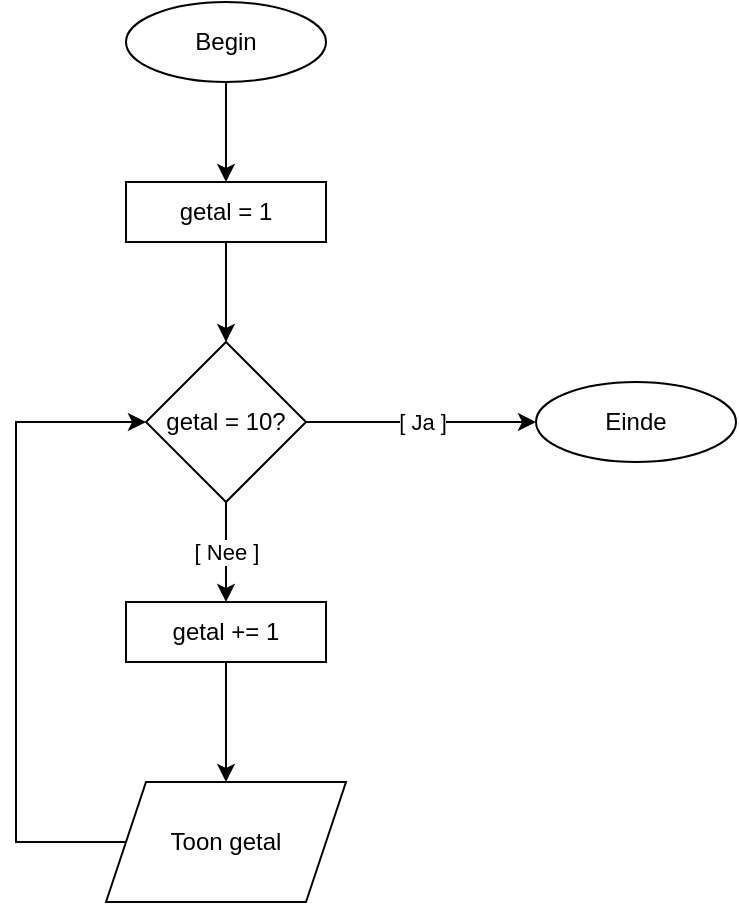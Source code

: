 <mxfile version="13.9.9" type="device"><diagram id="NNAznURp8jZjr2mRWtvF" name="Page-1"><mxGraphModel dx="1146" dy="561" grid="1" gridSize="10" guides="1" tooltips="1" connect="1" arrows="1" fold="1" page="1" pageScale="1" pageWidth="850" pageHeight="1100" math="0" shadow="0"><root><mxCell id="0"/><mxCell id="1" parent="0"/><mxCell id="-2gaLgscS73avK8dMjV5-4" style="edgeStyle=orthogonalEdgeStyle;rounded=0;orthogonalLoop=1;jettySize=auto;html=1;" edge="1" parent="1" source="-2gaLgscS73avK8dMjV5-1" target="-2gaLgscS73avK8dMjV5-3"><mxGeometry relative="1" as="geometry"/></mxCell><mxCell id="-2gaLgscS73avK8dMjV5-1" value="Begin" style="ellipse;whiteSpace=wrap;html=1;" vertex="1" parent="1"><mxGeometry x="375" y="40" width="100" height="40" as="geometry"/></mxCell><mxCell id="-2gaLgscS73avK8dMjV5-11" style="edgeStyle=orthogonalEdgeStyle;rounded=0;orthogonalLoop=1;jettySize=auto;html=1;" edge="1" parent="1" source="-2gaLgscS73avK8dMjV5-3" target="-2gaLgscS73avK8dMjV5-5"><mxGeometry relative="1" as="geometry"/></mxCell><mxCell id="-2gaLgscS73avK8dMjV5-3" value="getal = 1" style="rounded=0;whiteSpace=wrap;html=1;" vertex="1" parent="1"><mxGeometry x="375" y="130" width="100" height="30" as="geometry"/></mxCell><mxCell id="-2gaLgscS73avK8dMjV5-14" value="[ Ja ]" style="edgeStyle=orthogonalEdgeStyle;rounded=0;orthogonalLoop=1;jettySize=auto;html=1;" edge="1" parent="1" source="-2gaLgscS73avK8dMjV5-5" target="-2gaLgscS73avK8dMjV5-13"><mxGeometry relative="1" as="geometry"/></mxCell><mxCell id="-2gaLgscS73avK8dMjV5-22" value="[ Nee ]" style="edgeStyle=orthogonalEdgeStyle;rounded=0;orthogonalLoop=1;jettySize=auto;html=1;" edge="1" parent="1" source="-2gaLgscS73avK8dMjV5-5" target="-2gaLgscS73avK8dMjV5-16"><mxGeometry relative="1" as="geometry"/></mxCell><mxCell id="-2gaLgscS73avK8dMjV5-5" value="getal = 10?" style="rhombus;whiteSpace=wrap;html=1;" vertex="1" parent="1"><mxGeometry x="385" y="210" width="80" height="80" as="geometry"/></mxCell><mxCell id="-2gaLgscS73avK8dMjV5-13" value="Einde" style="ellipse;whiteSpace=wrap;html=1;" vertex="1" parent="1"><mxGeometry x="580" y="230" width="100" height="40" as="geometry"/></mxCell><mxCell id="-2gaLgscS73avK8dMjV5-19" style="edgeStyle=orthogonalEdgeStyle;rounded=0;orthogonalLoop=1;jettySize=auto;html=1;" edge="1" parent="1" source="-2gaLgscS73avK8dMjV5-16" target="-2gaLgscS73avK8dMjV5-18"><mxGeometry relative="1" as="geometry"/></mxCell><mxCell id="-2gaLgscS73avK8dMjV5-16" value="getal += 1" style="rounded=0;whiteSpace=wrap;html=1;" vertex="1" parent="1"><mxGeometry x="375" y="340" width="100" height="30" as="geometry"/></mxCell><mxCell id="-2gaLgscS73avK8dMjV5-20" style="edgeStyle=orthogonalEdgeStyle;rounded=0;orthogonalLoop=1;jettySize=auto;html=1;" edge="1" parent="1" source="-2gaLgscS73avK8dMjV5-18" target="-2gaLgscS73avK8dMjV5-5"><mxGeometry relative="1" as="geometry"><Array as="points"><mxPoint x="320" y="460"/><mxPoint x="320" y="250"/></Array></mxGeometry></mxCell><mxCell id="-2gaLgscS73avK8dMjV5-18" value="Toon getal" style="shape=parallelogram;perimeter=parallelogramPerimeter;whiteSpace=wrap;html=1;fixedSize=1;" vertex="1" parent="1"><mxGeometry x="365" y="430" width="120" height="60" as="geometry"/></mxCell></root></mxGraphModel></diagram></mxfile>
